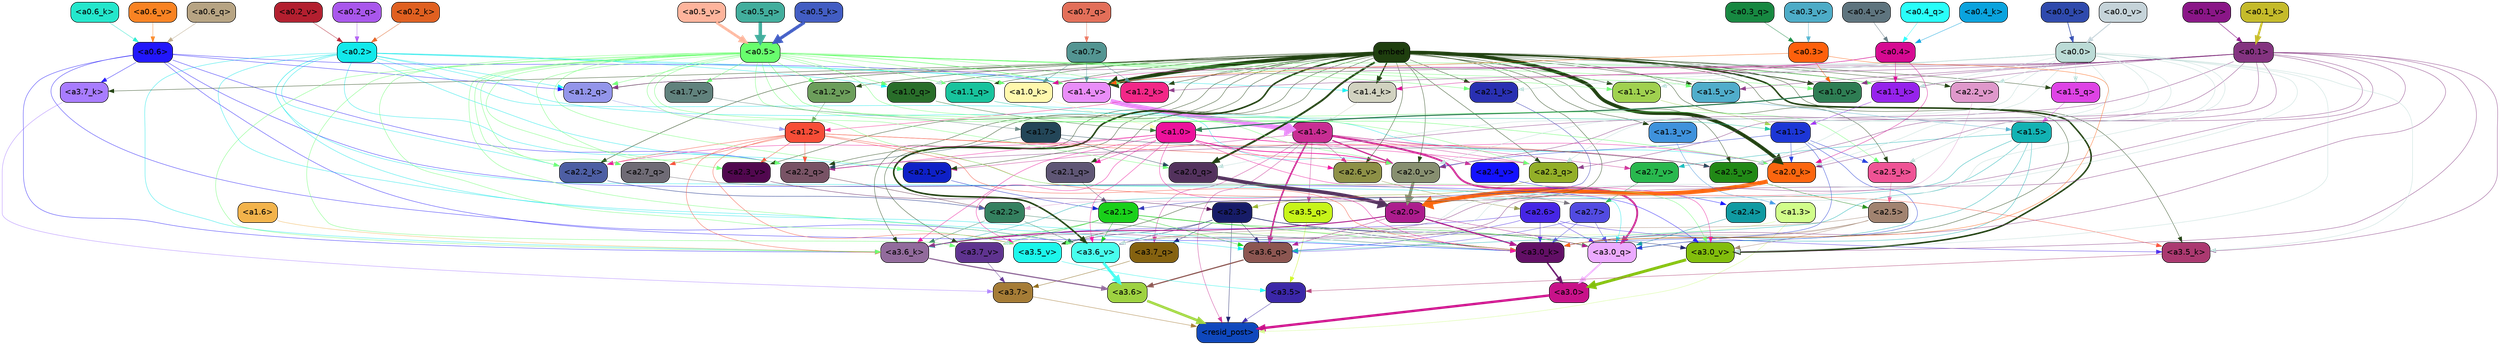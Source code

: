 strict digraph "" {
	graph [bgcolor=transparent,
		layout=dot,
		overlap=false,
		splines=true
	];
	"<a3.7>"	[color=black,
		fillcolor="#a57c36",
		fontname=Helvetica,
		shape=box,
		style="filled, rounded"];
	"<resid_post>"	[color=black,
		fillcolor="#0f48bd",
		fontname=Helvetica,
		shape=box,
		style="filled, rounded"];
	"<a3.7>" -> "<resid_post>"	[color="#a57c36",
		penwidth=0.6239100098609924];
	"<a3.6>"	[color=black,
		fillcolor="#9ed241",
		fontname=Helvetica,
		shape=box,
		style="filled, rounded"];
	"<a3.6>" -> "<resid_post>"	[color="#9ed241",
		penwidth=4.569062113761902];
	"<a3.5>"	[color=black,
		fillcolor="#3b27a8",
		fontname=Helvetica,
		shape=box,
		style="filled, rounded"];
	"<a3.5>" -> "<resid_post>"	[color="#3b27a8",
		penwidth=0.6];
	"<a3.0>"	[color=black,
		fillcolor="#c81289",
		fontname=Helvetica,
		shape=box,
		style="filled, rounded"];
	"<a3.0>" -> "<resid_post>"	[color="#c81289",
		penwidth=4.283544182777405];
	"<a2.3>"	[color=black,
		fillcolor="#171c68",
		fontname=Helvetica,
		shape=box,
		style="filled, rounded"];
	"<a2.3>" -> "<resid_post>"	[color="#171c68",
		penwidth=0.6];
	"<a3.7_q>"	[color=black,
		fillcolor="#856210",
		fontname=Helvetica,
		shape=box,
		style="filled, rounded"];
	"<a2.3>" -> "<a3.7_q>"	[color="#171c68",
		penwidth=0.6];
	"<a3.6_q>"	[color=black,
		fillcolor="#8c5651",
		fontname=Helvetica,
		shape=box,
		style="filled, rounded"];
	"<a2.3>" -> "<a3.6_q>"	[color="#171c68",
		penwidth=0.6];
	"<a3.0_q>"	[color=black,
		fillcolor="#ebaaff",
		fontname=Helvetica,
		shape=box,
		style="filled, rounded"];
	"<a2.3>" -> "<a3.0_q>"	[color="#171c68",
		penwidth=0.6];
	"<a3.0_k>"	[color=black,
		fillcolor="#620f66",
		fontname=Helvetica,
		shape=box,
		style="filled, rounded"];
	"<a2.3>" -> "<a3.0_k>"	[color="#171c68",
		penwidth=0.6];
	"<a3.6_v>"	[color=black,
		fillcolor="#48fded",
		fontname=Helvetica,
		shape=box,
		style="filled, rounded"];
	"<a2.3>" -> "<a3.6_v>"	[color="#171c68",
		penwidth=0.6];
	"<a3.5_v>"	[color=black,
		fillcolor="#1cf6eb",
		fontname=Helvetica,
		shape=box,
		style="filled, rounded"];
	"<a2.3>" -> "<a3.5_v>"	[color="#171c68",
		penwidth=0.6];
	"<a3.0_v>"	[color=black,
		fillcolor="#82be0c",
		fontname=Helvetica,
		shape=box,
		style="filled, rounded"];
	"<a2.3>" -> "<a3.0_v>"	[color="#171c68",
		penwidth=0.6];
	"<a1.4>"	[color=black,
		fillcolor="#c82d93",
		fontname=Helvetica,
		shape=box,
		style="filled, rounded"];
	"<a1.4>" -> "<resid_post>"	[color="#c82d93",
		penwidth=0.6];
	"<a1.4>" -> "<a3.7_q>"	[color="#c82d93",
		penwidth=0.6];
	"<a1.4>" -> "<a3.6_q>"	[color="#c82d93",
		penwidth=2.7934007048606873];
	"<a3.5_q>"	[color=black,
		fillcolor="#c7f419",
		fontname=Helvetica,
		shape=box,
		style="filled, rounded"];
	"<a1.4>" -> "<a3.5_q>"	[color="#c82d93",
		penwidth=0.6];
	"<a1.4>" -> "<a3.0_q>"	[color="#c82d93",
		penwidth=3.340754985809326];
	"<a2.3_q>"	[color=black,
		fillcolor="#93af28",
		fontname=Helvetica,
		shape=box,
		style="filled, rounded"];
	"<a1.4>" -> "<a2.3_q>"	[color="#c82d93",
		penwidth=0.6];
	"<a2.7_v>"	[color=black,
		fillcolor="#29b84e",
		fontname=Helvetica,
		shape=box,
		style="filled, rounded"];
	"<a1.4>" -> "<a2.7_v>"	[color="#c82d93",
		penwidth=0.6];
	"<a2.6_v>"	[color=black,
		fillcolor="#8d9046",
		fontname=Helvetica,
		shape=box,
		style="filled, rounded"];
	"<a1.4>" -> "<a2.6_v>"	[color="#c82d93",
		penwidth=0.6];
	"<a2.5_v>"	[color=black,
		fillcolor="#218916",
		fontname=Helvetica,
		shape=box,
		style="filled, rounded"];
	"<a1.4>" -> "<a2.5_v>"	[color="#c82d93",
		penwidth=0.6];
	"<a2.4_v>"	[color=black,
		fillcolor="#1412fe",
		fontname=Helvetica,
		shape=box,
		style="filled, rounded"];
	"<a1.4>" -> "<a2.4_v>"	[color="#c82d93",
		penwidth=0.6];
	"<a2.1_v>"	[color=black,
		fillcolor="#0e20c7",
		fontname=Helvetica,
		shape=box,
		style="filled, rounded"];
	"<a1.4>" -> "<a2.1_v>"	[color="#c82d93",
		penwidth=0.6];
	"<a2.0_v>"	[color=black,
		fillcolor="#878f70",
		fontname=Helvetica,
		shape=box,
		style="filled, rounded"];
	"<a1.4>" -> "<a2.0_v>"	[color="#c82d93",
		penwidth=2.268759250640869];
	"<a1.3>"	[color=black,
		fillcolor="#d1fd8a",
		fontname=Helvetica,
		shape=box,
		style="filled, rounded"];
	"<a1.3>" -> "<resid_post>"	[color="#d1fd8a",
		penwidth=0.6];
	"<a1.3>" -> "<a3.6_v>"	[color="#d1fd8a",
		penwidth=0.6];
	"<a3.7_q>" -> "<a3.7>"	[color="#856210",
		penwidth=0.6];
	"<a3.6_q>" -> "<a3.6>"	[color="#8c5651",
		penwidth=2.0347584784030914];
	"<a3.5_q>" -> "<a3.5>"	[color="#c7f419",
		penwidth=0.6];
	"<a3.0_q>" -> "<a3.0>"	[color="#ebaaff",
		penwidth=2.8635367155075073];
	"<a3.7_k>"	[color=black,
		fillcolor="#a87cff",
		fontname=Helvetica,
		shape=box,
		style="filled, rounded"];
	"<a3.7_k>" -> "<a3.7>"	[color="#a87cff",
		penwidth=0.6];
	"<a3.6_k>"	[color=black,
		fillcolor="#926b9c",
		fontname=Helvetica,
		shape=box,
		style="filled, rounded"];
	"<a3.6_k>" -> "<a3.6>"	[color="#926b9c",
		penwidth=2.1760786175727844];
	"<a3.5_k>"	[color=black,
		fillcolor="#ab3970",
		fontname=Helvetica,
		shape=box,
		style="filled, rounded"];
	"<a3.5_k>" -> "<a3.5>"	[color="#ab3970",
		penwidth=0.6];
	"<a3.0_k>" -> "<a3.0>"	[color="#620f66",
		penwidth=2.632905662059784];
	"<a3.7_v>"	[color=black,
		fillcolor="#5f338f",
		fontname=Helvetica,
		shape=box,
		style="filled, rounded"];
	"<a3.7_v>" -> "<a3.7>"	[color="#5f338f",
		penwidth=0.6];
	"<a3.6_v>" -> "<a3.6>"	[color="#48fded",
		penwidth=4.981305837631226];
	"<a3.5_v>" -> "<a3.5>"	[color="#1cf6eb",
		penwidth=0.6];
	"<a3.0_v>" -> "<a3.0>"	[color="#82be0c",
		penwidth=5.168330669403076];
	"<a2.7>"	[color=black,
		fillcolor="#524be1",
		fontname=Helvetica,
		shape=box,
		style="filled, rounded"];
	"<a2.7>" -> "<a3.6_q>"	[color="#524be1",
		penwidth=0.6];
	"<a2.7>" -> "<a3.0_q>"	[color="#524be1",
		penwidth=0.6];
	"<a2.7>" -> "<a3.0_k>"	[color="#524be1",
		penwidth=0.6];
	"<a2.6>"	[color=black,
		fillcolor="#4626e5",
		fontname=Helvetica,
		shape=box,
		style="filled, rounded"];
	"<a2.6>" -> "<a3.6_q>"	[color="#4626e5",
		penwidth=0.6];
	"<a2.6>" -> "<a3.0_q>"	[color="#4626e5",
		penwidth=0.6];
	"<a2.6>" -> "<a3.6_k>"	[color="#4626e5",
		penwidth=0.6];
	"<a2.6>" -> "<a3.5_k>"	[color="#4626e5",
		penwidth=0.6];
	"<a2.6>" -> "<a3.0_k>"	[color="#4626e5",
		penwidth=0.6];
	"<a2.1>"	[color=black,
		fillcolor="#19d01a",
		fontname=Helvetica,
		shape=box,
		style="filled, rounded"];
	"<a2.1>" -> "<a3.6_q>"	[color="#19d01a",
		penwidth=0.6];
	"<a2.1>" -> "<a3.0_q>"	[color="#19d01a",
		penwidth=0.6];
	"<a2.1>" -> "<a3.6_k>"	[color="#19d01a",
		penwidth=0.6];
	"<a2.1>" -> "<a3.0_k>"	[color="#19d01a",
		penwidth=0.6];
	"<a2.1>" -> "<a3.7_v>"	[color="#19d01a",
		penwidth=0.6];
	"<a2.1>" -> "<a3.6_v>"	[color="#19d01a",
		penwidth=0.6];
	"<a2.0>"	[color=black,
		fillcolor="#ac1c8d",
		fontname=Helvetica,
		shape=box,
		style="filled, rounded"];
	"<a2.0>" -> "<a3.6_q>"	[color="#ac1c8d",
		penwidth=0.6];
	"<a2.0>" -> "<a3.0_q>"	[color="#ac1c8d",
		penwidth=0.6];
	"<a2.0>" -> "<a3.6_k>"	[color="#ac1c8d",
		penwidth=1.6382827460765839];
	"<a2.0>" -> "<a3.0_k>"	[color="#ac1c8d",
		penwidth=2.161143198609352];
	"<a1.5>"	[color=black,
		fillcolor="#12b2b3",
		fontname=Helvetica,
		shape=box,
		style="filled, rounded"];
	"<a1.5>" -> "<a3.6_q>"	[color="#12b2b3",
		penwidth=0.6];
	"<a1.5>" -> "<a3.0_q>"	[color="#12b2b3",
		penwidth=0.6];
	"<a1.5>" -> "<a3.6_k>"	[color="#12b2b3",
		penwidth=0.6];
	"<a1.5>" -> "<a3.0_k>"	[color="#12b2b3",
		penwidth=0.6];
	"<a1.5>" -> "<a2.7_v>"	[color="#12b2b3",
		penwidth=0.6];
	"<a0.2>"	[color=black,
		fillcolor="#12e9eb",
		fontname=Helvetica,
		shape=box,
		style="filled, rounded"];
	"<a0.2>" -> "<a3.6_q>"	[color="#12e9eb",
		penwidth=0.6];
	"<a0.2>" -> "<a3.0_q>"	[color="#12e9eb",
		penwidth=0.6];
	"<a0.2>" -> "<a3.6_k>"	[color="#12e9eb",
		penwidth=0.6];
	"<a0.2>" -> "<a3.0_k>"	[color="#12e9eb",
		penwidth=0.6];
	"<a2.2_q>"	[color=black,
		fillcolor="#785365",
		fontname=Helvetica,
		shape=box,
		style="filled, rounded"];
	"<a0.2>" -> "<a2.2_q>"	[color="#12e9eb",
		penwidth=0.6];
	"<a2.2_k>"	[color=black,
		fillcolor="#4d5ea3",
		fontname=Helvetica,
		shape=box,
		style="filled, rounded"];
	"<a0.2>" -> "<a2.2_k>"	[color="#12e9eb",
		penwidth=0.6];
	"<a2.0_k>"	[color=black,
		fillcolor="#fc660f",
		fontname=Helvetica,
		shape=box,
		style="filled, rounded"];
	"<a0.2>" -> "<a2.0_k>"	[color="#12e9eb",
		penwidth=0.6];
	"<a0.2>" -> "<a2.1_v>"	[color="#12e9eb",
		penwidth=0.6];
	"<a0.2>" -> "<a2.0_v>"	[color="#12e9eb",
		penwidth=0.6];
	"<a1.2_q>"	[color=black,
		fillcolor="#9395ea",
		fontname=Helvetica,
		shape=box,
		style="filled, rounded"];
	"<a0.2>" -> "<a1.2_q>"	[color="#12e9eb",
		penwidth=0.6];
	"<a1.0_q>"	[color=black,
		fillcolor="#296e2a",
		fontname=Helvetica,
		shape=box,
		style="filled, rounded"];
	"<a0.2>" -> "<a1.0_q>"	[color="#12e9eb",
		penwidth=0.6];
	"<a1.4_k>"	[color=black,
		fillcolor="#d1d2c0",
		fontname=Helvetica,
		shape=box,
		style="filled, rounded"];
	"<a0.2>" -> "<a1.4_k>"	[color="#12e9eb",
		penwidth=0.6];
	"<a1.4_v>"	[color=black,
		fillcolor="#e98df8",
		fontname=Helvetica,
		shape=box,
		style="filled, rounded"];
	"<a0.2>" -> "<a1.4_v>"	[color="#12e9eb",
		penwidth=0.6];
	"<a2.5>"	[color=black,
		fillcolor="#a18370",
		fontname=Helvetica,
		shape=box,
		style="filled, rounded"];
	"<a2.5>" -> "<a3.0_q>"	[color="#a18370",
		penwidth=0.6];
	"<a2.5>" -> "<a3.0_k>"	[color="#a18370",
		penwidth=0.6];
	"<a2.5>" -> "<a3.6_v>"	[color="#a18370",
		penwidth=0.6];
	"<a2.5>" -> "<a3.0_v>"	[color="#a18370",
		penwidth=0.6];
	"<a2.4>"	[color=black,
		fillcolor="#109aa2",
		fontname=Helvetica,
		shape=box,
		style="filled, rounded"];
	"<a2.4>" -> "<a3.0_q>"	[color="#109aa2",
		penwidth=0.6];
	"<a1.1>"	[color=black,
		fillcolor="#1c36d6",
		fontname=Helvetica,
		shape=box,
		style="filled, rounded"];
	"<a1.1>" -> "<a3.0_q>"	[color="#1c36d6",
		penwidth=0.6];
	"<a1.1>" -> "<a3.0_k>"	[color="#1c36d6",
		penwidth=0.6];
	"<a2.5_k>"	[color=black,
		fillcolor="#ef5395",
		fontname=Helvetica,
		shape=box,
		style="filled, rounded"];
	"<a1.1>" -> "<a2.5_k>"	[color="#1c36d6",
		penwidth=0.6];
	"<a1.1>" -> "<a2.0_k>"	[color="#1c36d6",
		penwidth=0.6];
	"<a1.1>" -> "<a2.0_v>"	[color="#1c36d6",
		penwidth=0.6];
	"<a0.6>"	[color=black,
		fillcolor="#2217fb",
		fontname=Helvetica,
		shape=box,
		style="filled, rounded"];
	"<a0.6>" -> "<a3.7_k>"	[color="#2217fb",
		penwidth=0.6];
	"<a0.6>" -> "<a3.6_k>"	[color="#2217fb",
		penwidth=0.6];
	"<a0.6>" -> "<a3.0_k>"	[color="#2217fb",
		penwidth=0.6];
	"<a0.6>" -> "<a3.6_v>"	[color="#2217fb",
		penwidth=0.6];
	"<a0.6>" -> "<a3.0_v>"	[color="#2217fb",
		penwidth=0.6];
	"<a0.6>" -> "<a2.2_q>"	[color="#2217fb",
		penwidth=0.6];
	"<a0.6>" -> "<a1.2_q>"	[color="#2217fb",
		penwidth=0.6];
	"<a0.6>" -> "<a1.4_v>"	[color="#2217fb",
		penwidth=0.6];
	embed	[color=black,
		fillcolor="#1f3f0f",
		fontname=Helvetica,
		shape=box,
		style="filled, rounded"];
	embed -> "<a3.7_k>"	[color="#1f3f0f",
		penwidth=0.6];
	embed -> "<a3.6_k>"	[color="#1f3f0f",
		penwidth=0.6];
	embed -> "<a3.5_k>"	[color="#1f3f0f",
		penwidth=0.6];
	embed -> "<a3.0_k>"	[color="#1f3f0f",
		penwidth=0.6];
	embed -> "<a3.7_v>"	[color="#1f3f0f",
		penwidth=0.6];
	embed -> "<a3.6_v>"	[color="#1f3f0f",
		penwidth=2.7825746536254883];
	embed -> "<a3.5_v>"	[color="#1f3f0f",
		penwidth=0.6];
	embed -> "<a3.0_v>"	[color="#1f3f0f",
		penwidth=2.6950180530548096];
	embed -> "<a2.3_q>"	[color="#1f3f0f",
		penwidth=0.6];
	embed -> "<a2.2_q>"	[color="#1f3f0f",
		penwidth=0.6];
	"<a2.1_q>"	[color=black,
		fillcolor="#5f5675",
		fontname=Helvetica,
		shape=box,
		style="filled, rounded"];
	embed -> "<a2.1_q>"	[color="#1f3f0f",
		penwidth=0.6];
	"<a2.0_q>"	[color=black,
		fillcolor="#53325d",
		fontname=Helvetica,
		shape=box,
		style="filled, rounded"];
	embed -> "<a2.0_q>"	[color="#1f3f0f",
		penwidth=3.305941343307495];
	embed -> "<a2.5_k>"	[color="#1f3f0f",
		penwidth=0.6];
	embed -> "<a2.2_k>"	[color="#1f3f0f",
		penwidth=0.6698317527770996];
	"<a2.1_k>"	[color=black,
		fillcolor="#2930b2",
		fontname=Helvetica,
		shape=box,
		style="filled, rounded"];
	embed -> "<a2.1_k>"	[color="#1f3f0f",
		penwidth=0.6];
	embed -> "<a2.0_k>"	[color="#1f3f0f",
		penwidth=6.12570995092392];
	embed -> "<a2.6_v>"	[color="#1f3f0f",
		penwidth=0.6];
	embed -> "<a2.5_v>"	[color="#1f3f0f",
		penwidth=0.6];
	"<a2.3_v>"	[color=black,
		fillcolor="#51084f",
		fontname=Helvetica,
		shape=box,
		style="filled, rounded"];
	embed -> "<a2.3_v>"	[color="#1f3f0f",
		penwidth=0.6];
	"<a2.2_v>"	[color=black,
		fillcolor="#df98cb",
		fontname=Helvetica,
		shape=box,
		style="filled, rounded"];
	embed -> "<a2.2_v>"	[color="#1f3f0f",
		penwidth=0.6];
	embed -> "<a2.1_v>"	[color="#1f3f0f",
		penwidth=0.6];
	embed -> "<a2.0_v>"	[color="#1f3f0f",
		penwidth=0.6];
	"<a1.5_q>"	[color=black,
		fillcolor="#de43e5",
		fontname=Helvetica,
		shape=box,
		style="filled, rounded"];
	embed -> "<a1.5_q>"	[color="#1f3f0f",
		penwidth=0.6];
	embed -> "<a1.2_q>"	[color="#1f3f0f",
		penwidth=0.6087074279785156];
	"<a1.1_q>"	[color=black,
		fillcolor="#18c39d",
		fontname=Helvetica,
		shape=box,
		style="filled, rounded"];
	embed -> "<a1.1_q>"	[color="#1f3f0f",
		penwidth=0.6];
	embed -> "<a1.0_q>"	[color="#1f3f0f",
		penwidth=0.6];
	embed -> "<a1.4_k>"	[color="#1f3f0f",
		penwidth=2.1858973503112793];
	"<a1.2_k>"	[color=black,
		fillcolor="#f22787",
		fontname=Helvetica,
		shape=box,
		style="filled, rounded"];
	embed -> "<a1.2_k>"	[color="#1f3f0f",
		penwidth=0.6];
	"<a1.1_k>"	[color=black,
		fillcolor="#9623ec",
		fontname=Helvetica,
		shape=box,
		style="filled, rounded"];
	embed -> "<a1.1_k>"	[color="#1f3f0f",
		penwidth=0.6];
	"<a1.0_k>"	[color=black,
		fillcolor="#fff8ad",
		fontname=Helvetica,
		shape=box,
		style="filled, rounded"];
	embed -> "<a1.0_k>"	[color="#1f3f0f",
		penwidth=0.6];
	"<a1.5_v>"	[color=black,
		fillcolor="#50adcb",
		fontname=Helvetica,
		shape=box,
		style="filled, rounded"];
	embed -> "<a1.5_v>"	[color="#1f3f0f",
		penwidth=0.6];
	embed -> "<a1.4_v>"	[color="#1f3f0f",
		penwidth=6.590077131986618];
	"<a1.3_v>"	[color=black,
		fillcolor="#3f92dc",
		fontname=Helvetica,
		shape=box,
		style="filled, rounded"];
	embed -> "<a1.3_v>"	[color="#1f3f0f",
		penwidth=0.6];
	"<a1.2_v>"	[color=black,
		fillcolor="#6c9e5b",
		fontname=Helvetica,
		shape=box,
		style="filled, rounded"];
	embed -> "<a1.2_v>"	[color="#1f3f0f",
		penwidth=0.6];
	"<a1.1_v>"	[color=black,
		fillcolor="#a0d14f",
		fontname=Helvetica,
		shape=box,
		style="filled, rounded"];
	embed -> "<a1.1_v>"	[color="#1f3f0f",
		penwidth=0.6];
	"<a1.0_v>"	[color=black,
		fillcolor="#2e7d53",
		fontname=Helvetica,
		shape=box,
		style="filled, rounded"];
	embed -> "<a1.0_v>"	[color="#1f3f0f",
		penwidth=1.2076449394226074];
	"<a2.2>"	[color=black,
		fillcolor="#34805f",
		fontname=Helvetica,
		shape=box,
		style="filled, rounded"];
	"<a2.2>" -> "<a3.6_k>"	[color="#34805f",
		penwidth=0.6];
	"<a2.2>" -> "<a3.0_k>"	[color="#34805f",
		penwidth=0.6];
	"<a2.2>" -> "<a3.6_v>"	[color="#34805f",
		penwidth=0.6];
	"<a1.6>"	[color=black,
		fillcolor="#f2b34b",
		fontname=Helvetica,
		shape=box,
		style="filled, rounded"];
	"<a1.6>" -> "<a3.6_k>"	[color="#f2b34b",
		penwidth=0.6];
	"<a1.2>"	[color=black,
		fillcolor="#f74d37",
		fontname=Helvetica,
		shape=box,
		style="filled, rounded"];
	"<a1.2>" -> "<a3.6_k>"	[color="#f74d37",
		penwidth=0.6];
	"<a1.2>" -> "<a3.5_k>"	[color="#f74d37",
		penwidth=0.6];
	"<a1.2>" -> "<a3.0_k>"	[color="#f74d37",
		penwidth=0.6];
	"<a1.2>" -> "<a3.5_v>"	[color="#f74d37",
		penwidth=0.6];
	"<a2.7_q>"	[color=black,
		fillcolor="#6f6b75",
		fontname=Helvetica,
		shape=box,
		style="filled, rounded"];
	"<a1.2>" -> "<a2.7_q>"	[color="#f74d37",
		penwidth=0.6];
	"<a1.2>" -> "<a2.2_q>"	[color="#f74d37",
		penwidth=0.6];
	"<a1.2>" -> "<a2.2_k>"	[color="#f74d37",
		penwidth=0.6];
	"<a1.2>" -> "<a2.5_v>"	[color="#f74d37",
		penwidth=0.6];
	"<a1.2>" -> "<a2.3_v>"	[color="#f74d37",
		penwidth=0.6];
	"<a1.2>" -> "<a2.0_v>"	[color="#f74d37",
		penwidth=0.6];
	"<a1.0>"	[color=black,
		fillcolor="#ed129c",
		fontname=Helvetica,
		shape=box,
		style="filled, rounded"];
	"<a1.0>" -> "<a3.6_k>"	[color="#ed129c",
		penwidth=0.6];
	"<a1.0>" -> "<a3.0_k>"	[color="#ed129c",
		penwidth=0.6];
	"<a1.0>" -> "<a3.6_v>"	[color="#ed129c",
		penwidth=0.6];
	"<a1.0>" -> "<a3.5_v>"	[color="#ed129c",
		penwidth=0.6];
	"<a1.0>" -> "<a3.0_v>"	[color="#ed129c",
		penwidth=0.6];
	"<a1.0>" -> "<a2.3_q>"	[color="#ed129c",
		penwidth=0.6];
	"<a1.0>" -> "<a2.2_q>"	[color="#ed129c",
		penwidth=0.6];
	"<a1.0>" -> "<a2.1_q>"	[color="#ed129c",
		penwidth=0.6];
	"<a1.0>" -> "<a2.2_k>"	[color="#ed129c",
		penwidth=0.6];
	"<a1.0>" -> "<a2.0_k>"	[color="#ed129c",
		penwidth=0.6];
	"<a1.0>" -> "<a2.6_v>"	[color="#ed129c",
		penwidth=0.6];
	"<a1.0>" -> "<a2.0_v>"	[color="#ed129c",
		penwidth=1.2213096618652344];
	"<a0.5>"	[color=black,
		fillcolor="#68fe6d",
		fontname=Helvetica,
		shape=box,
		style="filled, rounded"];
	"<a0.5>" -> "<a3.6_k>"	[color="#68fe6d",
		penwidth=0.6];
	"<a0.5>" -> "<a3.7_v>"	[color="#68fe6d",
		penwidth=0.6];
	"<a0.5>" -> "<a3.6_v>"	[color="#68fe6d",
		penwidth=0.6];
	"<a0.5>" -> "<a3.5_v>"	[color="#68fe6d",
		penwidth=0.6];
	"<a0.5>" -> "<a3.0_v>"	[color="#68fe6d",
		penwidth=0.6];
	"<a0.5>" -> "<a2.7_q>"	[color="#68fe6d",
		penwidth=0.6];
	"<a0.5>" -> "<a2.3_q>"	[color="#68fe6d",
		penwidth=0.6];
	"<a0.5>" -> "<a2.2_q>"	[color="#68fe6d",
		penwidth=0.6];
	"<a0.5>" -> "<a2.0_q>"	[color="#68fe6d",
		penwidth=0.6];
	"<a0.5>" -> "<a2.5_k>"	[color="#68fe6d",
		penwidth=0.6];
	"<a0.5>" -> "<a2.2_k>"	[color="#68fe6d",
		penwidth=0.6];
	"<a0.5>" -> "<a2.1_k>"	[color="#68fe6d",
		penwidth=0.6];
	"<a0.5>" -> "<a2.0_k>"	[color="#68fe6d",
		penwidth=0.6900839805603027];
	"<a0.5>" -> "<a2.3_v>"	[color="#68fe6d",
		penwidth=0.6];
	"<a0.5>" -> "<a2.1_v>"	[color="#68fe6d",
		penwidth=0.6];
	"<a0.5>" -> "<a2.0_v>"	[color="#68fe6d",
		penwidth=0.6];
	"<a0.5>" -> "<a1.2_q>"	[color="#68fe6d",
		penwidth=0.6];
	"<a0.5>" -> "<a1.1_q>"	[color="#68fe6d",
		penwidth=0.6];
	"<a0.5>" -> "<a1.0_q>"	[color="#68fe6d",
		penwidth=0.6];
	"<a0.5>" -> "<a1.2_k>"	[color="#68fe6d",
		penwidth=0.6];
	"<a0.5>" -> "<a1.1_k>"	[color="#68fe6d",
		penwidth=0.6];
	"<a0.5>" -> "<a1.0_k>"	[color="#68fe6d",
		penwidth=0.6];
	"<a1.7_v>"	[color=black,
		fillcolor="#61827d",
		fontname=Helvetica,
		shape=box,
		style="filled, rounded"];
	"<a0.5>" -> "<a1.7_v>"	[color="#68fe6d",
		penwidth=0.6];
	"<a0.5>" -> "<a1.5_v>"	[color="#68fe6d",
		penwidth=0.6];
	"<a0.5>" -> "<a1.4_v>"	[color="#68fe6d",
		penwidth=0.9985027313232422];
	"<a0.5>" -> "<a1.2_v>"	[color="#68fe6d",
		penwidth=0.6];
	"<a0.5>" -> "<a1.1_v>"	[color="#68fe6d",
		penwidth=0.6];
	"<a0.5>" -> "<a1.0_v>"	[color="#68fe6d",
		penwidth=0.6];
	"<a0.1>"	[color=black,
		fillcolor="#843380",
		fontname=Helvetica,
		shape=box,
		style="filled, rounded"];
	"<a0.1>" -> "<a3.6_k>"	[color="#843380",
		penwidth=0.6];
	"<a0.1>" -> "<a3.5_k>"	[color="#843380",
		penwidth=0.6];
	"<a0.1>" -> "<a3.0_k>"	[color="#843380",
		penwidth=0.6];
	"<a0.1>" -> "<a3.6_v>"	[color="#843380",
		penwidth=0.6];
	"<a0.1>" -> "<a3.0_v>"	[color="#843380",
		penwidth=0.6];
	"<a0.1>" -> "<a2.3_q>"	[color="#843380",
		penwidth=0.6];
	"<a0.1>" -> "<a2.2_q>"	[color="#843380",
		penwidth=0.6];
	"<a0.1>" -> "<a2.0_k>"	[color="#843380",
		penwidth=0.6];
	"<a0.1>" -> "<a2.5_v>"	[color="#843380",
		penwidth=0.6];
	"<a0.1>" -> "<a2.0_v>"	[color="#843380",
		penwidth=0.6];
	"<a0.1>" -> "<a1.2_q>"	[color="#843380",
		penwidth=0.6218185424804688];
	"<a0.1>" -> "<a1.2_k>"	[color="#843380",
		penwidth=0.6];
	"<a0.1>" -> "<a1.1_k>"	[color="#843380",
		penwidth=0.6];
	"<a0.1>" -> "<a1.5_v>"	[color="#843380",
		penwidth=0.6];
	"<a0.1>" -> "<a1.4_v>"	[color="#843380",
		penwidth=0.6];
	"<a0.1>" -> "<a1.0_v>"	[color="#843380",
		penwidth=0.6];
	"<a0.0>"	[color=black,
		fillcolor="#bbdbd6",
		fontname=Helvetica,
		shape=box,
		style="filled, rounded"];
	"<a0.0>" -> "<a3.5_k>"	[color="#bbdbd6",
		penwidth=0.6];
	"<a0.0>" -> "<a3.7_v>"	[color="#bbdbd6",
		penwidth=0.6];
	"<a0.0>" -> "<a3.6_v>"	[color="#bbdbd6",
		penwidth=0.6];
	"<a0.0>" -> "<a3.0_v>"	[color="#bbdbd6",
		penwidth=0.6];
	"<a0.0>" -> "<a2.3_q>"	[color="#bbdbd6",
		penwidth=0.6];
	"<a0.0>" -> "<a2.0_q>"	[color="#bbdbd6",
		penwidth=0.6];
	"<a0.0>" -> "<a2.5_k>"	[color="#bbdbd6",
		penwidth=0.6];
	"<a0.0>" -> "<a2.1_k>"	[color="#bbdbd6",
		penwidth=0.6];
	"<a0.0>" -> "<a2.0_k>"	[color="#bbdbd6",
		penwidth=0.6];
	"<a0.0>" -> "<a2.5_v>"	[color="#bbdbd6",
		penwidth=0.6];
	"<a0.0>" -> "<a2.2_v>"	[color="#bbdbd6",
		penwidth=0.6];
	"<a0.0>" -> "<a2.0_v>"	[color="#bbdbd6",
		penwidth=0.6];
	"<a0.0>" -> "<a1.5_q>"	[color="#bbdbd6",
		penwidth=0.6];
	"<a0.0>" -> "<a1.0_q>"	[color="#bbdbd6",
		penwidth=0.6];
	"<a0.0>" -> "<a1.1_k>"	[color="#bbdbd6",
		penwidth=0.6];
	"<a0.0>" -> "<a1.4_v>"	[color="#bbdbd6",
		penwidth=0.6];
	"<a0.0>" -> "<a1.1_v>"	[color="#bbdbd6",
		penwidth=0.6];
	"<a0.3>"	[color=black,
		fillcolor="#fe600c",
		fontname=Helvetica,
		shape=box,
		style="filled, rounded"];
	"<a0.3>" -> "<a3.0_k>"	[color="#fe600c",
		penwidth=0.6];
	"<a0.3>" -> "<a1.4_v>"	[color="#fe600c",
		penwidth=0.6];
	"<a0.3>" -> "<a1.0_v>"	[color="#fe600c",
		penwidth=0.6];
	"<a2.7_q>" -> "<a2.7>"	[color="#6f6b75",
		penwidth=0.6];
	"<a2.3_q>" -> "<a2.3>"	[color="#93af28",
		penwidth=0.6];
	"<a2.2_q>" -> "<a2.2>"	[color="#785365",
		penwidth=0.7553567886352539];
	"<a2.1_q>" -> "<a2.1>"	[color="#5f5675",
		penwidth=0.6];
	"<a2.0_q>" -> "<a2.0>"	[color="#53325d",
		penwidth=6.256794691085815];
	"<a2.5_k>" -> "<a2.5>"	[color="#ef5395",
		penwidth=0.6];
	"<a2.2_k>" -> "<a2.2>"	[color="#4d5ea3",
		penwidth=0.8854708671569824];
	"<a2.1_k>" -> "<a2.1>"	[color="#2930b2",
		penwidth=0.6];
	"<a2.0_k>" -> "<a2.0>"	[color="#fc660f",
		penwidth=7.231504917144775];
	"<a2.7_v>" -> "<a2.7>"	[color="#29b84e",
		penwidth=0.6];
	"<a2.6_v>" -> "<a2.6>"	[color="#8d9046",
		penwidth=0.6];
	"<a2.5_v>" -> "<a2.5>"	[color="#218916",
		penwidth=0.6];
	"<a2.4_v>" -> "<a2.4>"	[color="#1412fe",
		penwidth=0.6];
	"<a2.3_v>" -> "<a2.3>"	[color="#51084f",
		penwidth=0.6];
	"<a2.2_v>" -> "<a2.2>"	[color="#df98cb",
		penwidth=0.6];
	"<a2.1_v>" -> "<a2.1>"	[color="#0e20c7",
		penwidth=0.6];
	"<a2.0_v>" -> "<a2.0>"	[color="#878f70",
		penwidth=5.231471925973892];
	"<a1.7>"	[color=black,
		fillcolor="#234658",
		fontname=Helvetica,
		shape=box,
		style="filled, rounded"];
	"<a1.7>" -> "<a2.2_q>"	[color="#234658",
		penwidth=0.6];
	"<a1.7>" -> "<a2.0_q>"	[color="#234658",
		penwidth=0.6];
	"<a1.7>" -> "<a2.5_v>"	[color="#234658",
		penwidth=0.6];
	"<a0.4>"	[color=black,
		fillcolor="#d60a92",
		fontname=Helvetica,
		shape=box,
		style="filled, rounded"];
	"<a0.4>" -> "<a2.0_k>"	[color="#d60a92",
		penwidth=0.6];
	"<a0.4>" -> "<a1.4_k>"	[color="#d60a92",
		penwidth=0.6];
	"<a0.4>" -> "<a1.1_k>"	[color="#d60a92",
		penwidth=0.6];
	"<a0.4>" -> "<a1.0_k>"	[color="#d60a92",
		penwidth=0.6];
	"<a1.5_q>" -> "<a1.5>"	[color="#de43e5",
		penwidth=0.6];
	"<a1.2_q>" -> "<a1.2>"	[color="#9395ea",
		penwidth=0.6];
	"<a1.1_q>" -> "<a1.1>"	[color="#18c39d",
		penwidth=0.6];
	"<a1.0_q>" -> "<a1.0>"	[color="#296e2a",
		penwidth=0.6];
	"<a1.4_k>" -> "<a1.4>"	[color="#d1d2c0",
		penwidth=0.6];
	"<a1.2_k>" -> "<a1.2>"	[color="#f22787",
		penwidth=0.6];
	"<a1.1_k>" -> "<a1.1>"	[color="#9623ec",
		penwidth=0.6];
	"<a1.0_k>" -> "<a1.0>"	[color="#fff8ad",
		penwidth=0.6];
	"<a1.7_v>" -> "<a1.7>"	[color="#61827d",
		penwidth=0.6];
	"<a1.5_v>" -> "<a1.5>"	[color="#50adcb",
		penwidth=0.6];
	"<a1.4_v>" -> "<a1.4>"	[color="#e98df8",
		penwidth=8.36684274673462];
	"<a1.3_v>" -> "<a1.3>"	[color="#3f92dc",
		penwidth=0.6];
	"<a1.2_v>" -> "<a1.2>"	[color="#6c9e5b",
		penwidth=0.6];
	"<a1.1_v>" -> "<a1.1>"	[color="#a0d14f",
		penwidth=0.6];
	"<a1.0_v>" -> "<a1.0>"	[color="#2e7d53",
		penwidth=1.9665732383728027];
	"<a0.7>"	[color=black,
		fillcolor="#539592",
		fontname=Helvetica,
		shape=box,
		style="filled, rounded"];
	"<a0.7>" -> "<a1.2_k>"	[color="#539592",
		penwidth=0.6];
	"<a0.7>" -> "<a1.0_k>"	[color="#539592",
		penwidth=0.6];
	"<a0.7>" -> "<a1.4_v>"	[color="#539592",
		penwidth=0.6];
	"<a0.7_q>"	[color=black,
		fillcolor="#e36f59",
		fontname=Helvetica,
		shape=box,
		style="filled, rounded"];
	"<a0.7_q>" -> "<a0.7>"	[color="#e36f59",
		penwidth=0.6];
	"<a0.6_q>"	[color=black,
		fillcolor="#b7a483",
		fontname=Helvetica,
		shape=box,
		style="filled, rounded"];
	"<a0.6_q>" -> "<a0.6>"	[color="#b7a483",
		penwidth=0.6];
	"<a0.5_q>"	[color=black,
		fillcolor="#42ae9d",
		fontname=Helvetica,
		shape=box,
		style="filled, rounded"];
	"<a0.5_q>" -> "<a0.5>"	[color="#42ae9d",
		penwidth=6.156635046005249];
	"<a0.4_q>"	[color=black,
		fillcolor="#29fef9",
		fontname=Helvetica,
		shape=box,
		style="filled, rounded"];
	"<a0.4_q>" -> "<a0.4>"	[color="#29fef9",
		penwidth=0.6];
	"<a0.3_q>"	[color=black,
		fillcolor="#178841",
		fontname=Helvetica,
		shape=box,
		style="filled, rounded"];
	"<a0.3_q>" -> "<a0.3>"	[color="#178841",
		penwidth=0.6];
	"<a0.2_q>"	[color=black,
		fillcolor="#a957ec",
		fontname=Helvetica,
		shape=box,
		style="filled, rounded"];
	"<a0.2_q>" -> "<a0.2>"	[color="#a957ec",
		penwidth=0.6];
	"<a0.6_k>"	[color=black,
		fillcolor="#24e7cc",
		fontname=Helvetica,
		shape=box,
		style="filled, rounded"];
	"<a0.6_k>" -> "<a0.6>"	[color="#24e7cc",
		penwidth=0.6];
	"<a0.5_k>"	[color=black,
		fillcolor="#425dc3",
		fontname=Helvetica,
		shape=box,
		style="filled, rounded"];
	"<a0.5_k>" -> "<a0.5>"	[color="#425dc3",
		penwidth=5.603226900100708];
	"<a0.4_k>"	[color=black,
		fillcolor="#0aa3de",
		fontname=Helvetica,
		shape=box,
		style="filled, rounded"];
	"<a0.4_k>" -> "<a0.4>"	[color="#0aa3de",
		penwidth=0.6];
	"<a0.2_k>"	[color=black,
		fillcolor="#e06020",
		fontname=Helvetica,
		shape=box,
		style="filled, rounded"];
	"<a0.2_k>" -> "<a0.2>"	[color="#e06020",
		penwidth=0.6];
	"<a0.1_k>"	[color=black,
		fillcolor="#c5bb2a",
		fontname=Helvetica,
		shape=box,
		style="filled, rounded"];
	"<a0.1_k>" -> "<a0.1>"	[color="#c5bb2a",
		penwidth=3.7429747581481934];
	"<a0.0_k>"	[color=black,
		fillcolor="#2f4aad",
		fontname=Helvetica,
		shape=box,
		style="filled, rounded"];
	"<a0.0_k>" -> "<a0.0>"	[color="#2f4aad",
		penwidth=1.106727123260498];
	"<a0.6_v>"	[color=black,
		fillcolor="#f98323",
		fontname=Helvetica,
		shape=box,
		style="filled, rounded"];
	"<a0.6_v>" -> "<a0.6>"	[color="#f98323",
		penwidth=0.6];
	"<a0.5_v>"	[color=black,
		fillcolor="#feb49c",
		fontname=Helvetica,
		shape=box,
		style="filled, rounded"];
	"<a0.5_v>" -> "<a0.5>"	[color="#feb49c",
		penwidth=4.667354106903076];
	"<a0.4_v>"	[color=black,
		fillcolor="#5e747e",
		fontname=Helvetica,
		shape=box,
		style="filled, rounded"];
	"<a0.4_v>" -> "<a0.4>"	[color="#5e747e",
		penwidth=0.6];
	"<a0.3_v>"	[color=black,
		fillcolor="#4dacc7",
		fontname=Helvetica,
		shape=box,
		style="filled, rounded"];
	"<a0.3_v>" -> "<a0.3>"	[color="#4dacc7",
		penwidth=0.6];
	"<a0.2_v>"	[color=black,
		fillcolor="#b31f2f",
		fontname=Helvetica,
		shape=box,
		style="filled, rounded"];
	"<a0.2_v>" -> "<a0.2>"	[color="#b31f2f",
		penwidth=0.6];
	"<a0.1_v>"	[color=black,
		fillcolor="#8a1687",
		fontname=Helvetica,
		shape=box,
		style="filled, rounded"];
	"<a0.1_v>" -> "<a0.1>"	[color="#8a1687",
		penwidth=0.8298110961914062];
	"<a0.0_v>"	[color=black,
		fillcolor="#c5d3d9",
		fontname=Helvetica,
		shape=box,
		style="filled, rounded"];
	"<a0.0_v>" -> "<a0.0>"	[color="#c5d3d9",
		penwidth=1.7084956169128418];
}
